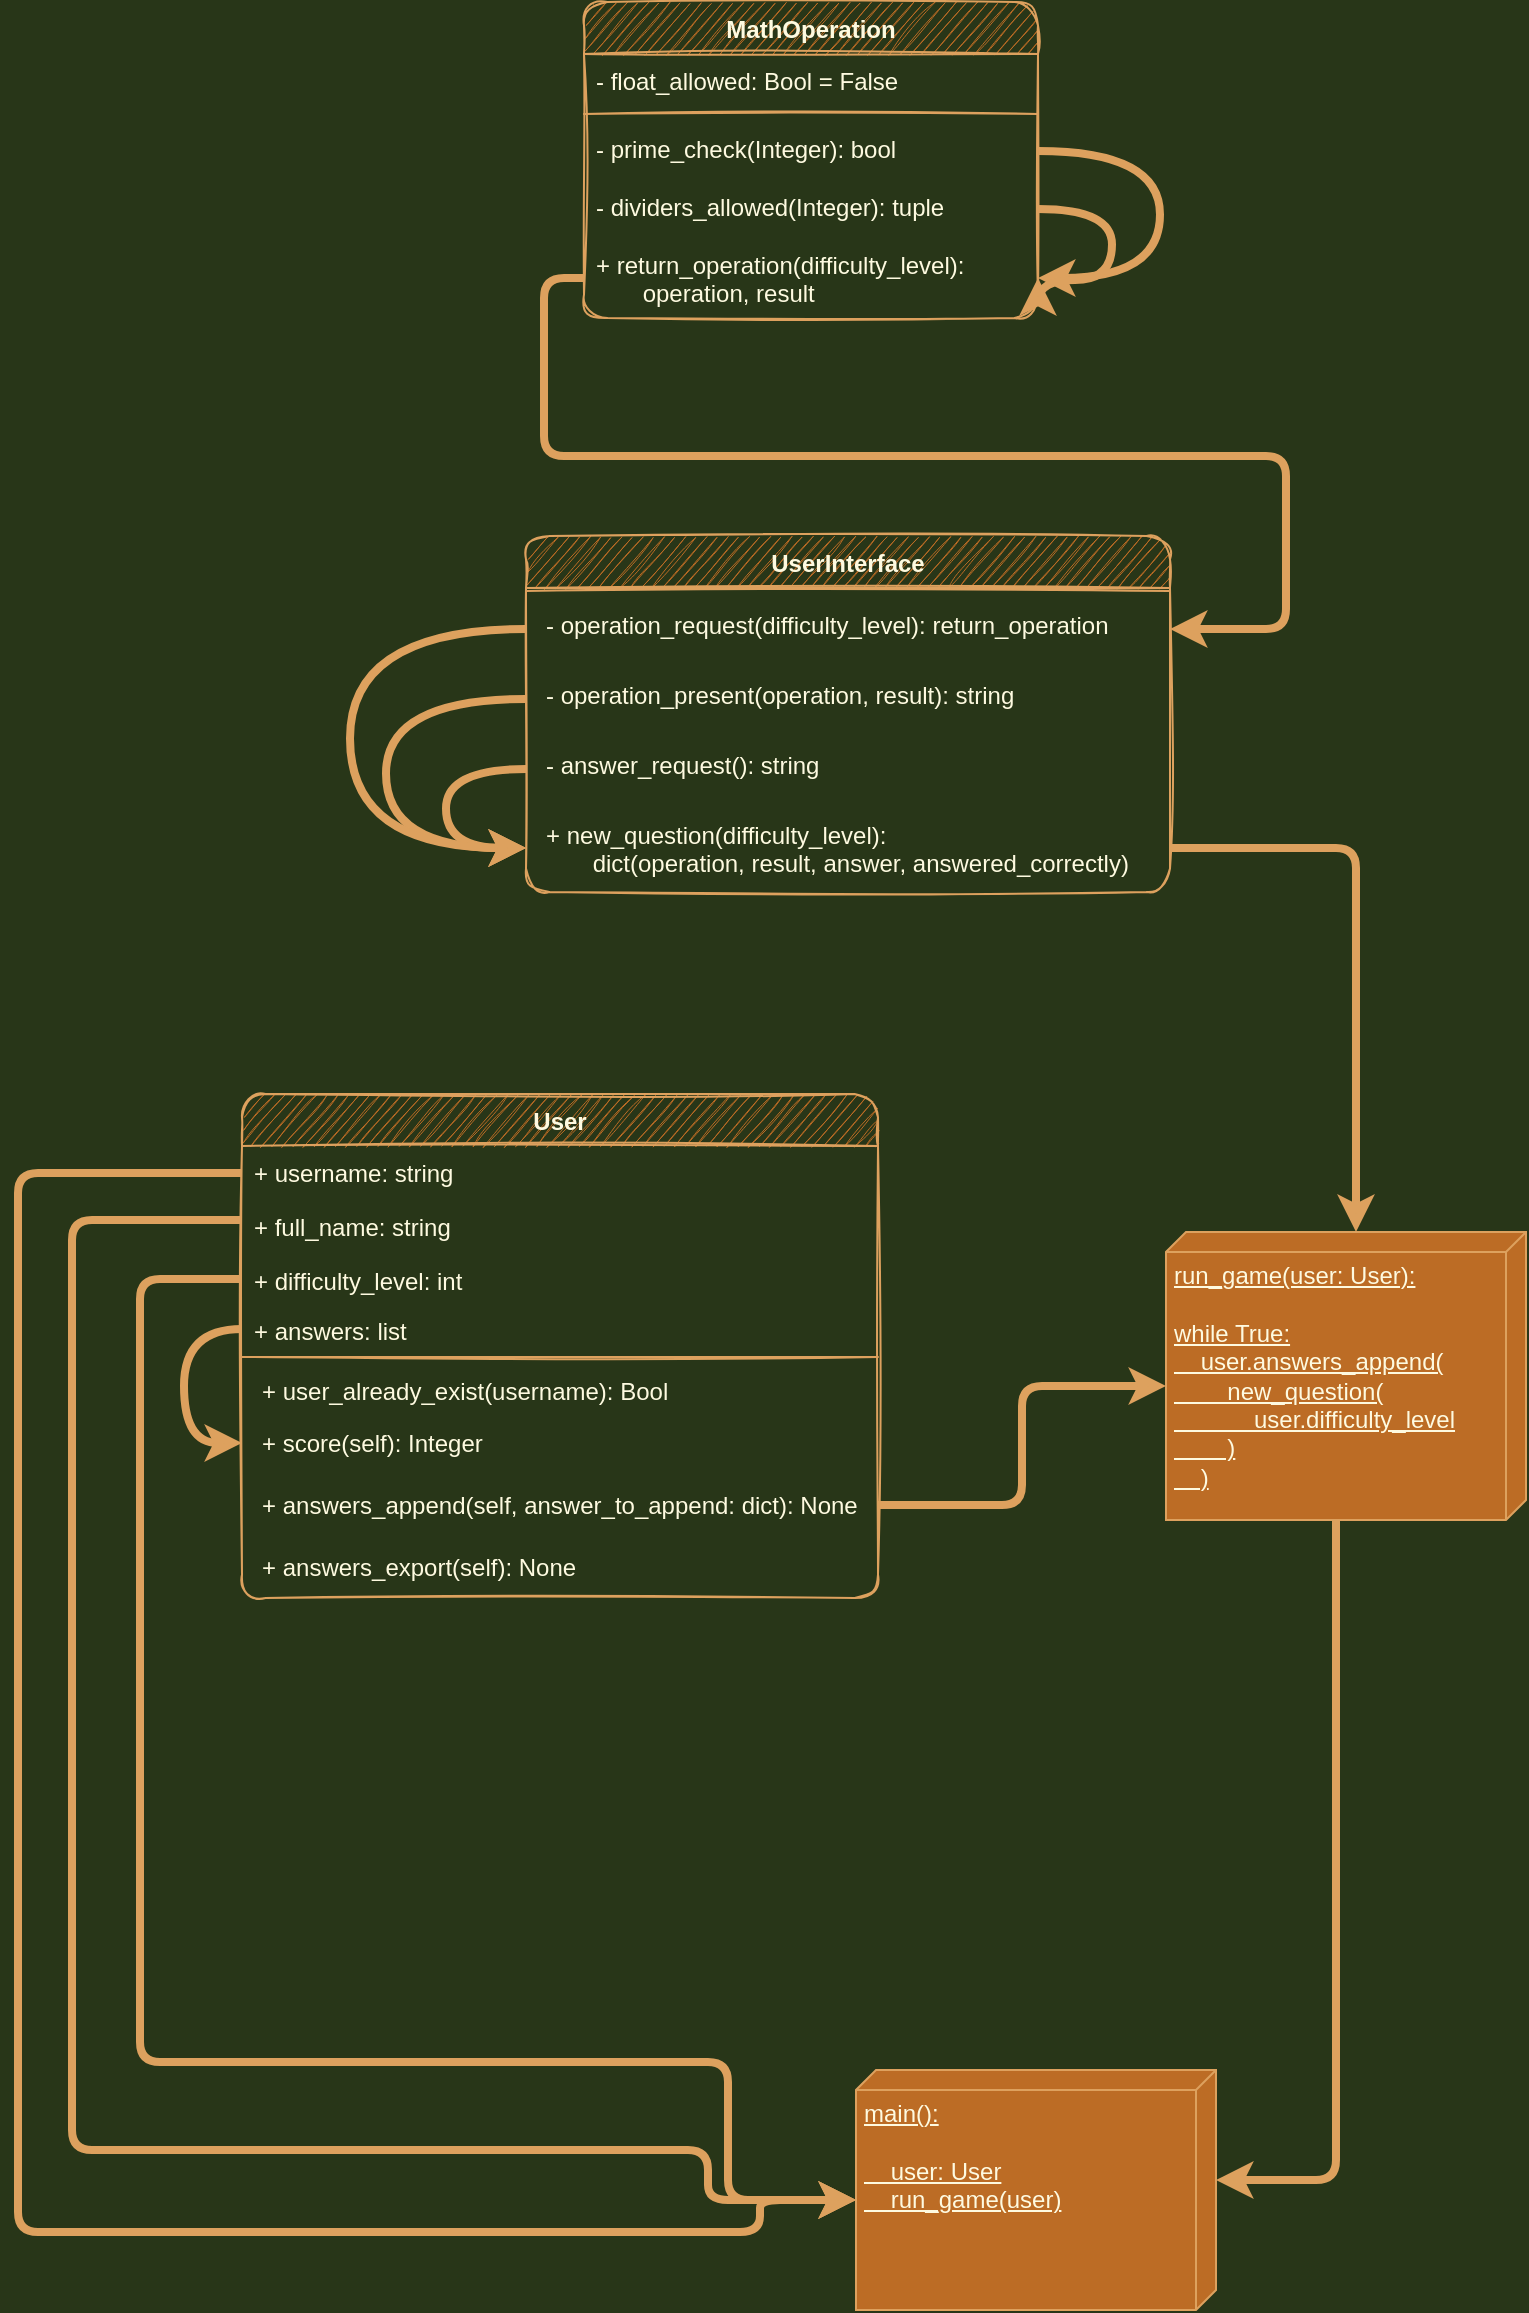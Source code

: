 <mxfile version="14.1.8" type="device"><diagram id="iF2TXaxSg7Nrfapfemgs" name="Game"><mxGraphModel dx="1250" dy="553" grid="0" gridSize="10" guides="1" tooltips="1" connect="1" arrows="1" fold="1" page="1" pageScale="1" pageWidth="291" pageHeight="413" background="#283618" math="0" shadow="0"><root><mxCell id="FpRKc1-UE1uiO0_pCiBe-0"/><mxCell id="FpRKc1-UE1uiO0_pCiBe-1" parent="FpRKc1-UE1uiO0_pCiBe-0"/><mxCell id="UxK4hZ3A402av3ICz7pP-0" value="User" style="swimlane;fontStyle=1;align=center;verticalAlign=top;childLayout=stackLayout;horizontal=1;startSize=26;horizontalStack=0;resizeParent=1;resizeParentMax=0;resizeLast=0;collapsible=1;marginBottom=0;fillColor=#BC6C25;strokeColor=#DDA15E;fontColor=#FEFAE0;sketch=1;rounded=1;" parent="FpRKc1-UE1uiO0_pCiBe-1" vertex="1"><mxGeometry x="172" y="589" width="318" height="252" as="geometry"/></mxCell><mxCell id="UxK4hZ3A402av3ICz7pP-18" value="+ username: string" style="text;fillColor=none;align=left;verticalAlign=top;spacingLeft=4;spacingRight=4;overflow=hidden;rotatable=0;points=[[0,0.5],[1,0.5]];portConstraint=eastwest;fontColor=#FEFAE0;sketch=1;rounded=1;" parent="UxK4hZ3A402av3ICz7pP-0" vertex="1"><mxGeometry y="26" width="318" height="27" as="geometry"/></mxCell><mxCell id="UxK4hZ3A402av3ICz7pP-19" value="+ full_name: string" style="text;fillColor=none;align=left;verticalAlign=top;spacingLeft=4;spacingRight=4;overflow=hidden;rotatable=0;points=[[0,0.5],[1,0.5]];portConstraint=eastwest;fontColor=#FEFAE0;sketch=1;rounded=1;" parent="UxK4hZ3A402av3ICz7pP-0" vertex="1"><mxGeometry y="53" width="318" height="27" as="geometry"/></mxCell><mxCell id="UxK4hZ3A402av3ICz7pP-38" value="+ difficulty_level: int" style="text;fillColor=none;align=left;verticalAlign=top;spacingLeft=4;spacingRight=4;overflow=hidden;rotatable=0;points=[[0,0.5],[1,0.5]];portConstraint=eastwest;fontColor=#FEFAE0;sketch=1;rounded=1;" parent="UxK4hZ3A402av3ICz7pP-0" vertex="1"><mxGeometry y="80" width="318" height="25" as="geometry"/></mxCell><mxCell id="T4S5E3k4Na-drfVy2UpU-0" style="edgeStyle=orthogonalEdgeStyle;orthogonalLoop=1;jettySize=auto;html=1;exitX=0;exitY=0.5;exitDx=0;exitDy=0;entryX=0;entryY=0.5;entryDx=0;entryDy=0;strokeWidth=4;fillColor=#BC6C25;strokeColor=#DDA15E;curved=1;fontColor=#FEFAE0;labelBackgroundColor=#283618;" parent="UxK4hZ3A402av3ICz7pP-0" source="UxK4hZ3A402av3ICz7pP-1" target="UxK4hZ3A402av3ICz7pP-22" edge="1"><mxGeometry relative="1" as="geometry"><Array as="points"><mxPoint x="-29" y="118"/><mxPoint x="-29" y="175"/></Array></mxGeometry></mxCell><mxCell id="UxK4hZ3A402av3ICz7pP-1" value="+ answers: list" style="text;fillColor=none;align=left;verticalAlign=top;spacingLeft=4;spacingRight=4;overflow=hidden;rotatable=0;points=[[0,0.5],[1,0.5]];portConstraint=eastwest;fontColor=#FEFAE0;sketch=1;rounded=1;" parent="UxK4hZ3A402av3ICz7pP-0" vertex="1"><mxGeometry y="105" width="318" height="25" as="geometry"/></mxCell><mxCell id="UxK4hZ3A402av3ICz7pP-2" value="" style="line;strokeWidth=1;fillColor=none;align=left;verticalAlign=middle;spacingTop=-1;spacingLeft=3;spacingRight=3;rotatable=0;labelPosition=right;points=[];portConstraint=eastwest;strokeColor=#DDA15E;fontColor=#FEFAE0;sketch=1;rounded=1;labelBackgroundColor=#283618;" parent="UxK4hZ3A402av3ICz7pP-0" vertex="1"><mxGeometry y="130" width="318" height="3" as="geometry"/></mxCell><mxCell id="UxK4hZ3A402av3ICz7pP-14" value="+ user_already_exist(username): Bool" style="text;strokeColor=none;fillColor=none;align=left;verticalAlign=top;spacingLeft=6;spacingRight=4;overflow=hidden;rotatable=0;points=[[0,0.5],[1,0.5]];portConstraint=eastwest;fontColor=#FEFAE0;sketch=1;rounded=1;spacing=4;" parent="UxK4hZ3A402av3ICz7pP-0" vertex="1"><mxGeometry y="133" width="318" height="26" as="geometry"/></mxCell><mxCell id="UxK4hZ3A402av3ICz7pP-22" value="+ score(self): Integer" style="text;strokeColor=none;fillColor=none;align=left;verticalAlign=top;spacingLeft=6;spacingRight=4;overflow=hidden;rotatable=0;points=[[0,0.5],[1,0.5]];portConstraint=eastwest;fontColor=#FEFAE0;sketch=1;rounded=1;spacing=4;" parent="UxK4hZ3A402av3ICz7pP-0" vertex="1"><mxGeometry y="159" width="318" height="31" as="geometry"/></mxCell><mxCell id="UxK4hZ3A402av3ICz7pP-3" value="+ answers_append(self, answer_to_append: dict): None" style="text;strokeColor=none;fillColor=none;align=left;verticalAlign=top;spacingLeft=6;spacingRight=4;overflow=hidden;rotatable=0;points=[[0,0.5],[1,0.5]];portConstraint=eastwest;fontColor=#FEFAE0;sketch=1;rounded=1;spacing=4;" parent="UxK4hZ3A402av3ICz7pP-0" vertex="1"><mxGeometry y="190" width="318" height="31" as="geometry"/></mxCell><mxCell id="UxK4hZ3A402av3ICz7pP-32" value="+ answers_export(self): None" style="text;strokeColor=none;fillColor=none;align=left;verticalAlign=top;spacingLeft=6;spacingRight=4;overflow=hidden;rotatable=0;points=[[0,0.5],[1,0.5]];portConstraint=eastwest;fontColor=#FEFAE0;sketch=1;rounded=1;spacing=4;" parent="UxK4hZ3A402av3ICz7pP-0" vertex="1"><mxGeometry y="221" width="318" height="31" as="geometry"/></mxCell><mxCell id="UxK4hZ3A402av3ICz7pP-4" value="MathOperation" style="swimlane;fontStyle=1;align=center;verticalAlign=top;childLayout=stackLayout;horizontal=1;startSize=26;horizontalStack=0;resizeParent=1;resizeParentMax=0;resizeLast=0;collapsible=1;marginBottom=0;fillColor=#BC6C25;strokeColor=#DDA15E;fontColor=#FEFAE0;sketch=1;rounded=1;" parent="FpRKc1-UE1uiO0_pCiBe-1" vertex="1"><mxGeometry x="343" y="43" width="227" height="158" as="geometry"/></mxCell><mxCell id="UxK4hZ3A402av3ICz7pP-23" value="- float_allowed: Bool = False" style="text;strokeColor=none;fillColor=none;align=left;verticalAlign=top;spacingLeft=4;spacingRight=4;overflow=hidden;rotatable=0;points=[[0,0.5],[1,0.5]];portConstraint=eastwest;fontColor=#FEFAE0;sketch=1;rounded=1;" parent="UxK4hZ3A402av3ICz7pP-4" vertex="1"><mxGeometry y="26" width="227" height="26" as="geometry"/></mxCell><mxCell id="UxK4hZ3A402av3ICz7pP-6" value="" style="line;strokeWidth=1;fillColor=none;align=left;verticalAlign=middle;spacingTop=-1;spacingLeft=3;spacingRight=3;rotatable=0;labelPosition=right;points=[];portConstraint=eastwest;strokeColor=#DDA15E;fontColor=#FEFAE0;sketch=1;rounded=1;labelBackgroundColor=#283618;" parent="UxK4hZ3A402av3ICz7pP-4" vertex="1"><mxGeometry y="52" width="227" height="8" as="geometry"/></mxCell><mxCell id="4hjrVB2jHyD8nB8C-HsO-7" style="edgeStyle=orthogonalEdgeStyle;curved=1;sketch=0;orthogonalLoop=1;jettySize=auto;html=1;exitX=1;exitY=0.5;exitDx=0;exitDy=0;entryX=1;entryY=0.5;entryDx=0;entryDy=0;strokeColor=#DDA15E;strokeWidth=4;fillColor=#BC6C25;fontColor=#FEFAE0;labelBackgroundColor=#283618;" parent="UxK4hZ3A402av3ICz7pP-4" source="UxK4hZ3A402av3ICz7pP-7" target="UxK4hZ3A402av3ICz7pP-20" edge="1"><mxGeometry relative="1" as="geometry"><Array as="points"><mxPoint x="288" y="74"/><mxPoint x="288" y="138"/></Array></mxGeometry></mxCell><mxCell id="UxK4hZ3A402av3ICz7pP-7" value="- prime_check(Integer): bool" style="text;strokeColor=none;fillColor=none;align=left;verticalAlign=top;spacingLeft=4;spacingRight=4;overflow=hidden;rotatable=0;points=[[0,0.5],[1,0.5]];portConstraint=eastwest;fontColor=#FEFAE0;sketch=1;rounded=1;" parent="UxK4hZ3A402av3ICz7pP-4" vertex="1"><mxGeometry y="60" width="227" height="29" as="geometry"/></mxCell><mxCell id="UxK4hZ3A402av3ICz7pP-21" value="- dividers_allowed(Integer): tuple" style="text;strokeColor=none;fillColor=none;align=left;verticalAlign=top;spacingLeft=4;spacingRight=4;overflow=hidden;rotatable=0;points=[[0,0.5],[1,0.5]];portConstraint=eastwest;fontColor=#FEFAE0;sketch=1;rounded=1;" parent="UxK4hZ3A402av3ICz7pP-4" vertex="1"><mxGeometry y="89" width="227" height="29" as="geometry"/></mxCell><mxCell id="UxK4hZ3A402av3ICz7pP-20" value="+ return_operation(difficulty_level): &#10;       operation, result" style="text;strokeColor=none;fillColor=none;align=left;verticalAlign=top;spacingLeft=4;spacingRight=4;overflow=hidden;rotatable=0;points=[[0,0.5],[1,0.5]];portConstraint=eastwest;fontColor=#FEFAE0;sketch=1;rounded=1;" parent="UxK4hZ3A402av3ICz7pP-4" vertex="1"><mxGeometry y="118" width="227" height="40" as="geometry"/></mxCell><mxCell id="4hjrVB2jHyD8nB8C-HsO-6" style="edgeStyle=orthogonalEdgeStyle;curved=1;sketch=0;orthogonalLoop=1;jettySize=auto;html=1;exitX=1;exitY=0.5;exitDx=0;exitDy=0;strokeColor=#DDA15E;strokeWidth=4;fillColor=#BC6C25;entryX=1;entryY=0.5;entryDx=0;entryDy=0;fontColor=#FEFAE0;labelBackgroundColor=#283618;" parent="UxK4hZ3A402av3ICz7pP-4" source="UxK4hZ3A402av3ICz7pP-21" target="UxK4hZ3A402av3ICz7pP-20" edge="1"><mxGeometry relative="1" as="geometry"><mxPoint x="314" y="144" as="targetPoint"/><Array as="points"><mxPoint x="264" y="104"/><mxPoint x="264" y="139"/><mxPoint x="227" y="139"/></Array></mxGeometry></mxCell><mxCell id="UxK4hZ3A402av3ICz7pP-24" value="UserInterface" style="swimlane;fontStyle=1;align=center;verticalAlign=top;childLayout=stackLayout;horizontal=1;startSize=26;horizontalStack=0;resizeParent=1;resizeParentMax=0;resizeLast=0;collapsible=1;marginBottom=0;fillColor=#BC6C25;strokeColor=#DDA15E;fontColor=#FEFAE0;sketch=1;rounded=1;" parent="FpRKc1-UE1uiO0_pCiBe-1" vertex="1"><mxGeometry x="314" y="310" width="322" height="178" as="geometry"/></mxCell><mxCell id="4hjrVB2jHyD8nB8C-HsO-4" style="edgeStyle=orthogonalEdgeStyle;orthogonalLoop=1;jettySize=auto;html=1;exitX=0;exitY=0.5;exitDx=0;exitDy=0;entryX=0;entryY=0.5;entryDx=0;entryDy=0;strokeColor=#DDA15E;fillColor=#BC6C25;strokeWidth=4;curved=1;fontColor=#FEFAE0;labelBackgroundColor=#283618;" parent="UxK4hZ3A402av3ICz7pP-24" source="UxK4hZ3A402av3ICz7pP-41" target="UxK4hZ3A402av3ICz7pP-44" edge="1"><mxGeometry relative="1" as="geometry"><mxPoint x="10" y="56.5" as="sourcePoint"/><mxPoint x="10" y="166" as="targetPoint"/><Array as="points"><mxPoint x="-40" y="116"/><mxPoint x="-40" y="156"/></Array></mxGeometry></mxCell><mxCell id="UxK4hZ3A402av3ICz7pP-28" value="" style="line;strokeWidth=1;fillColor=none;align=left;verticalAlign=middle;spacingTop=-1;spacingLeft=3;spacingRight=3;rotatable=0;labelPosition=right;points=[];portConstraint=eastwest;strokeColor=#DDA15E;fontColor=#FEFAE0;sketch=1;rounded=1;labelBackgroundColor=#283618;" parent="UxK4hZ3A402av3ICz7pP-24" vertex="1"><mxGeometry y="26" width="322" height="3" as="geometry"/></mxCell><mxCell id="UxK4hZ3A402av3ICz7pP-29" value="- operation_request(difficulty_level): return_operation" style="text;strokeColor=none;fillColor=none;align=left;verticalAlign=top;spacingLeft=6;spacingRight=4;overflow=hidden;rotatable=0;points=[[0,0.5],[1,0.5]];portConstraint=eastwest;fontColor=#FEFAE0;sketch=1;rounded=1;spacing=4;" parent="UxK4hZ3A402av3ICz7pP-24" vertex="1"><mxGeometry y="29" width="322" height="35" as="geometry"/></mxCell><mxCell id="UxK4hZ3A402av3ICz7pP-37" value="- operation_present(operation, result): string" style="text;strokeColor=none;fillColor=none;align=left;verticalAlign=top;spacingLeft=6;spacingRight=4;overflow=hidden;rotatable=0;points=[[0,0.5],[1,0.5]];portConstraint=eastwest;fontColor=#FEFAE0;sketch=1;rounded=1;spacing=4;" parent="UxK4hZ3A402av3ICz7pP-24" vertex="1"><mxGeometry y="64" width="322" height="35" as="geometry"/></mxCell><mxCell id="UxK4hZ3A402av3ICz7pP-41" value="- answer_request(): string" style="text;strokeColor=none;fillColor=none;align=left;verticalAlign=top;spacingLeft=6;spacingRight=4;overflow=hidden;rotatable=0;points=[[0,0.5],[1,0.5]];portConstraint=eastwest;fontColor=#FEFAE0;sketch=1;rounded=1;spacing=4;" parent="UxK4hZ3A402av3ICz7pP-24" vertex="1"><mxGeometry y="99" width="322" height="35" as="geometry"/></mxCell><mxCell id="UxK4hZ3A402av3ICz7pP-44" value="+ new_question(difficulty_level):&#10;       dict(operation, result, answer, answered_correctly)" style="text;strokeColor=none;fillColor=none;align=left;verticalAlign=top;spacingLeft=6;spacingRight=4;overflow=hidden;rotatable=0;points=[[0,0.5],[1,0.5]];portConstraint=eastwest;fontColor=#FEFAE0;sketch=1;rounded=1;spacing=4;" parent="UxK4hZ3A402av3ICz7pP-24" vertex="1"><mxGeometry y="134" width="322" height="44" as="geometry"/></mxCell><mxCell id="4hjrVB2jHyD8nB8C-HsO-3" style="edgeStyle=orthogonalEdgeStyle;orthogonalLoop=1;jettySize=auto;html=1;exitX=0;exitY=0.5;exitDx=0;exitDy=0;entryX=0;entryY=0.5;entryDx=0;entryDy=0;strokeColor=#DDA15E;fillColor=#BC6C25;strokeWidth=4;curved=1;fontColor=#FEFAE0;labelBackgroundColor=#283618;" parent="UxK4hZ3A402av3ICz7pP-24" source="UxK4hZ3A402av3ICz7pP-37" target="UxK4hZ3A402av3ICz7pP-44" edge="1"><mxGeometry relative="1" as="geometry"><mxPoint x="10" y="56.5" as="sourcePoint"/><mxPoint x="10" y="166" as="targetPoint"/><Array as="points"><mxPoint x="-70" y="82"/><mxPoint x="-70" y="156"/></Array></mxGeometry></mxCell><mxCell id="4hjrVB2jHyD8nB8C-HsO-2" style="edgeStyle=orthogonalEdgeStyle;orthogonalLoop=1;jettySize=auto;html=1;exitX=0;exitY=0.5;exitDx=0;exitDy=0;entryX=0;entryY=0.5;entryDx=0;entryDy=0;strokeColor=#DDA15E;fillColor=#BC6C25;strokeWidth=4;curved=1;fontColor=#FEFAE0;labelBackgroundColor=#283618;" parent="UxK4hZ3A402av3ICz7pP-24" source="UxK4hZ3A402av3ICz7pP-29" target="UxK4hZ3A402av3ICz7pP-44" edge="1"><mxGeometry relative="1" as="geometry"><Array as="points"><mxPoint x="-88" y="46"/><mxPoint x="-88" y="156"/></Array></mxGeometry></mxCell><mxCell id="UxK4hZ3A402av3ICz7pP-34" style="edgeStyle=orthogonalEdgeStyle;rounded=1;sketch=0;orthogonalLoop=1;jettySize=auto;html=1;exitX=0;exitY=0.5;exitDx=0;exitDy=0;fillColor=#BC6C25;fontColor=#FEFAE0;strokeColor=#DDA15E;anchorPointDirection=1;arcSize=20;strokeWidth=4;entryX=1;entryY=0.5;entryDx=0;entryDy=0;labelBackgroundColor=#283618;" parent="FpRKc1-UE1uiO0_pCiBe-1" source="UxK4hZ3A402av3ICz7pP-20" target="UxK4hZ3A402av3ICz7pP-29" edge="1"><mxGeometry relative="1" as="geometry"><mxPoint x="636" y="358" as="targetPoint"/><Array as="points"><mxPoint x="323" y="181"/><mxPoint x="323" y="270"/><mxPoint x="694" y="270"/><mxPoint x="694" y="357"/></Array></mxGeometry></mxCell><mxCell id="4hjrVB2jHyD8nB8C-HsO-10" style="edgeStyle=orthogonalEdgeStyle;sketch=0;orthogonalLoop=1;jettySize=auto;html=1;exitX=1;exitY=0.5;exitDx=0;exitDy=0;strokeWidth=4;fillColor=#BC6C25;strokeColor=#DDA15E;entryX=0;entryY=0;entryDx=0;entryDy=85;entryPerimeter=0;rounded=1;fontColor=#FEFAE0;labelBackgroundColor=#283618;" parent="FpRKc1-UE1uiO0_pCiBe-1" source="UxK4hZ3A402av3ICz7pP-44" target="GRK1O0QYBkYwMnKic4NV-1" edge="1"><mxGeometry relative="1" as="geometry"><mxPoint x="681.0" y="649.118" as="targetPoint"/></mxGeometry></mxCell><mxCell id="4hjrVB2jHyD8nB8C-HsO-11" style="edgeStyle=orthogonalEdgeStyle;sketch=0;orthogonalLoop=1;jettySize=auto;html=1;exitX=0;exitY=0.5;exitDx=0;exitDy=0;strokeWidth=4;fillColor=#BC6C25;strokeColor=#DDA15E;rounded=1;entryX=0;entryY=0;entryDx=65;entryDy=180;entryPerimeter=0;fontColor=#FEFAE0;labelBackgroundColor=#283618;" parent="FpRKc1-UE1uiO0_pCiBe-1" source="UxK4hZ3A402av3ICz7pP-18" target="GRK1O0QYBkYwMnKic4NV-0" edge="1"><mxGeometry relative="1" as="geometry"><mxPoint x="563" y="833" as="targetPoint"/><mxPoint x="290" y="827.06" as="sourcePoint"/><Array as="points"><mxPoint x="60" y="629"/><mxPoint x="60" y="1158"/><mxPoint x="431" y="1158"/><mxPoint x="431" y="1142"/></Array></mxGeometry></mxCell><mxCell id="GRK1O0QYBkYwMnKic4NV-0" value="main():&lt;br&gt;&lt;br&gt;&amp;nbsp; &amp;nbsp; user: User&lt;br&gt;&amp;nbsp; &amp;nbsp; run_game(user)" style="verticalAlign=top;align=left;spacingTop=8;spacingLeft=2;spacingRight=12;shape=cube;size=10;direction=south;fontStyle=4;html=1;fillColor=#BC6C25;strokeColor=#DDA15E;fontColor=#FEFAE0;" parent="FpRKc1-UE1uiO0_pCiBe-1" vertex="1"><mxGeometry x="479" y="1077" width="180" height="120" as="geometry"/></mxCell><mxCell id="T4S5E3k4Na-drfVy2UpU-1" style="edgeStyle=orthogonalEdgeStyle;rounded=1;orthogonalLoop=1;jettySize=auto;html=1;exitX=0;exitY=0;exitDx=120;exitDy=95;exitPerimeter=0;entryX=0;entryY=0;entryDx=55;entryDy=0;entryPerimeter=0;strokeWidth=4;fillColor=#BC6C25;strokeColor=#DDA15E;fontColor=#FEFAE0;labelBackgroundColor=#283618;" parent="FpRKc1-UE1uiO0_pCiBe-1" source="GRK1O0QYBkYwMnKic4NV-1" target="GRK1O0QYBkYwMnKic4NV-0" edge="1"><mxGeometry relative="1" as="geometry"/></mxCell><mxCell id="GRK1O0QYBkYwMnKic4NV-1" value="run_game(user: User):&lt;br&gt;&lt;br&gt;while True:&lt;br&gt;&amp;nbsp; &amp;nbsp; user.answers_append(&lt;br&gt;&amp;nbsp; &amp;nbsp; &amp;nbsp; &amp;nbsp; new_question(&lt;br&gt;&amp;nbsp; &amp;nbsp; &amp;nbsp; &amp;nbsp; &amp;nbsp; &amp;nbsp; user.difficulty_level&lt;br&gt;&amp;nbsp; &amp;nbsp; &amp;nbsp; &amp;nbsp; )&lt;br&gt;&amp;nbsp; &amp;nbsp; )" style="verticalAlign=top;align=left;spacingTop=8;spacingLeft=2;spacingRight=12;shape=cube;size=10;direction=south;fontStyle=4;html=1;fillColor=#BC6C25;strokeColor=#DDA15E;fontColor=#FEFAE0;" parent="FpRKc1-UE1uiO0_pCiBe-1" vertex="1"><mxGeometry x="634" y="658" width="180" height="144" as="geometry"/></mxCell><mxCell id="GRK1O0QYBkYwMnKic4NV-2" style="edgeStyle=orthogonalEdgeStyle;rounded=1;orthogonalLoop=1;jettySize=auto;html=1;exitX=0;exitY=0.25;exitDx=0;exitDy=0;fillColor=#BC6C25;strokeColor=#DDA15E;strokeWidth=4;entryX=0;entryY=0;entryDx=65;entryDy=180;entryPerimeter=0;fontColor=#FEFAE0;labelBackgroundColor=#283618;" parent="FpRKc1-UE1uiO0_pCiBe-1" source="UxK4hZ3A402av3ICz7pP-0" target="GRK1O0QYBkYwMnKic4NV-0" edge="1"><mxGeometry relative="1" as="geometry"><Array as="points"><mxPoint x="87" y="652"/><mxPoint x="87" y="1117"/><mxPoint x="405" y="1117"/><mxPoint x="405" y="1142"/></Array></mxGeometry></mxCell><mxCell id="GRK1O0QYBkYwMnKic4NV-3" style="edgeStyle=orthogonalEdgeStyle;rounded=1;orthogonalLoop=1;jettySize=auto;html=1;exitX=0;exitY=0.5;exitDx=0;exitDy=0;fillColor=#BC6C25;strokeColor=#DDA15E;strokeWidth=4;entryX=0;entryY=0;entryDx=65;entryDy=180;entryPerimeter=0;fontColor=#FEFAE0;labelBackgroundColor=#283618;" parent="FpRKc1-UE1uiO0_pCiBe-1" source="UxK4hZ3A402av3ICz7pP-38" target="GRK1O0QYBkYwMnKic4NV-0" edge="1"><mxGeometry relative="1" as="geometry"><Array as="points"><mxPoint x="121" y="682"/><mxPoint x="121" y="1073"/><mxPoint x="415" y="1073"/><mxPoint x="415" y="1142"/></Array></mxGeometry></mxCell><mxCell id="0" style="edgeStyle=orthogonalEdgeStyle;rounded=1;orthogonalLoop=1;jettySize=auto;html=1;exitX=1;exitY=0.5;exitDx=0;exitDy=0;entryX=0;entryY=0;entryDx=77;entryDy=180;entryPerimeter=0;fillColor=#BC6C25;strokeColor=#DDA15E;strokeWidth=4;labelBackgroundColor=#283618;fontColor=#FEFAE0;" parent="FpRKc1-UE1uiO0_pCiBe-1" source="UxK4hZ3A402av3ICz7pP-3" target="GRK1O0QYBkYwMnKic4NV-1" edge="1"><mxGeometry relative="1" as="geometry"/></mxCell></root></mxGraphModel></diagram></mxfile>